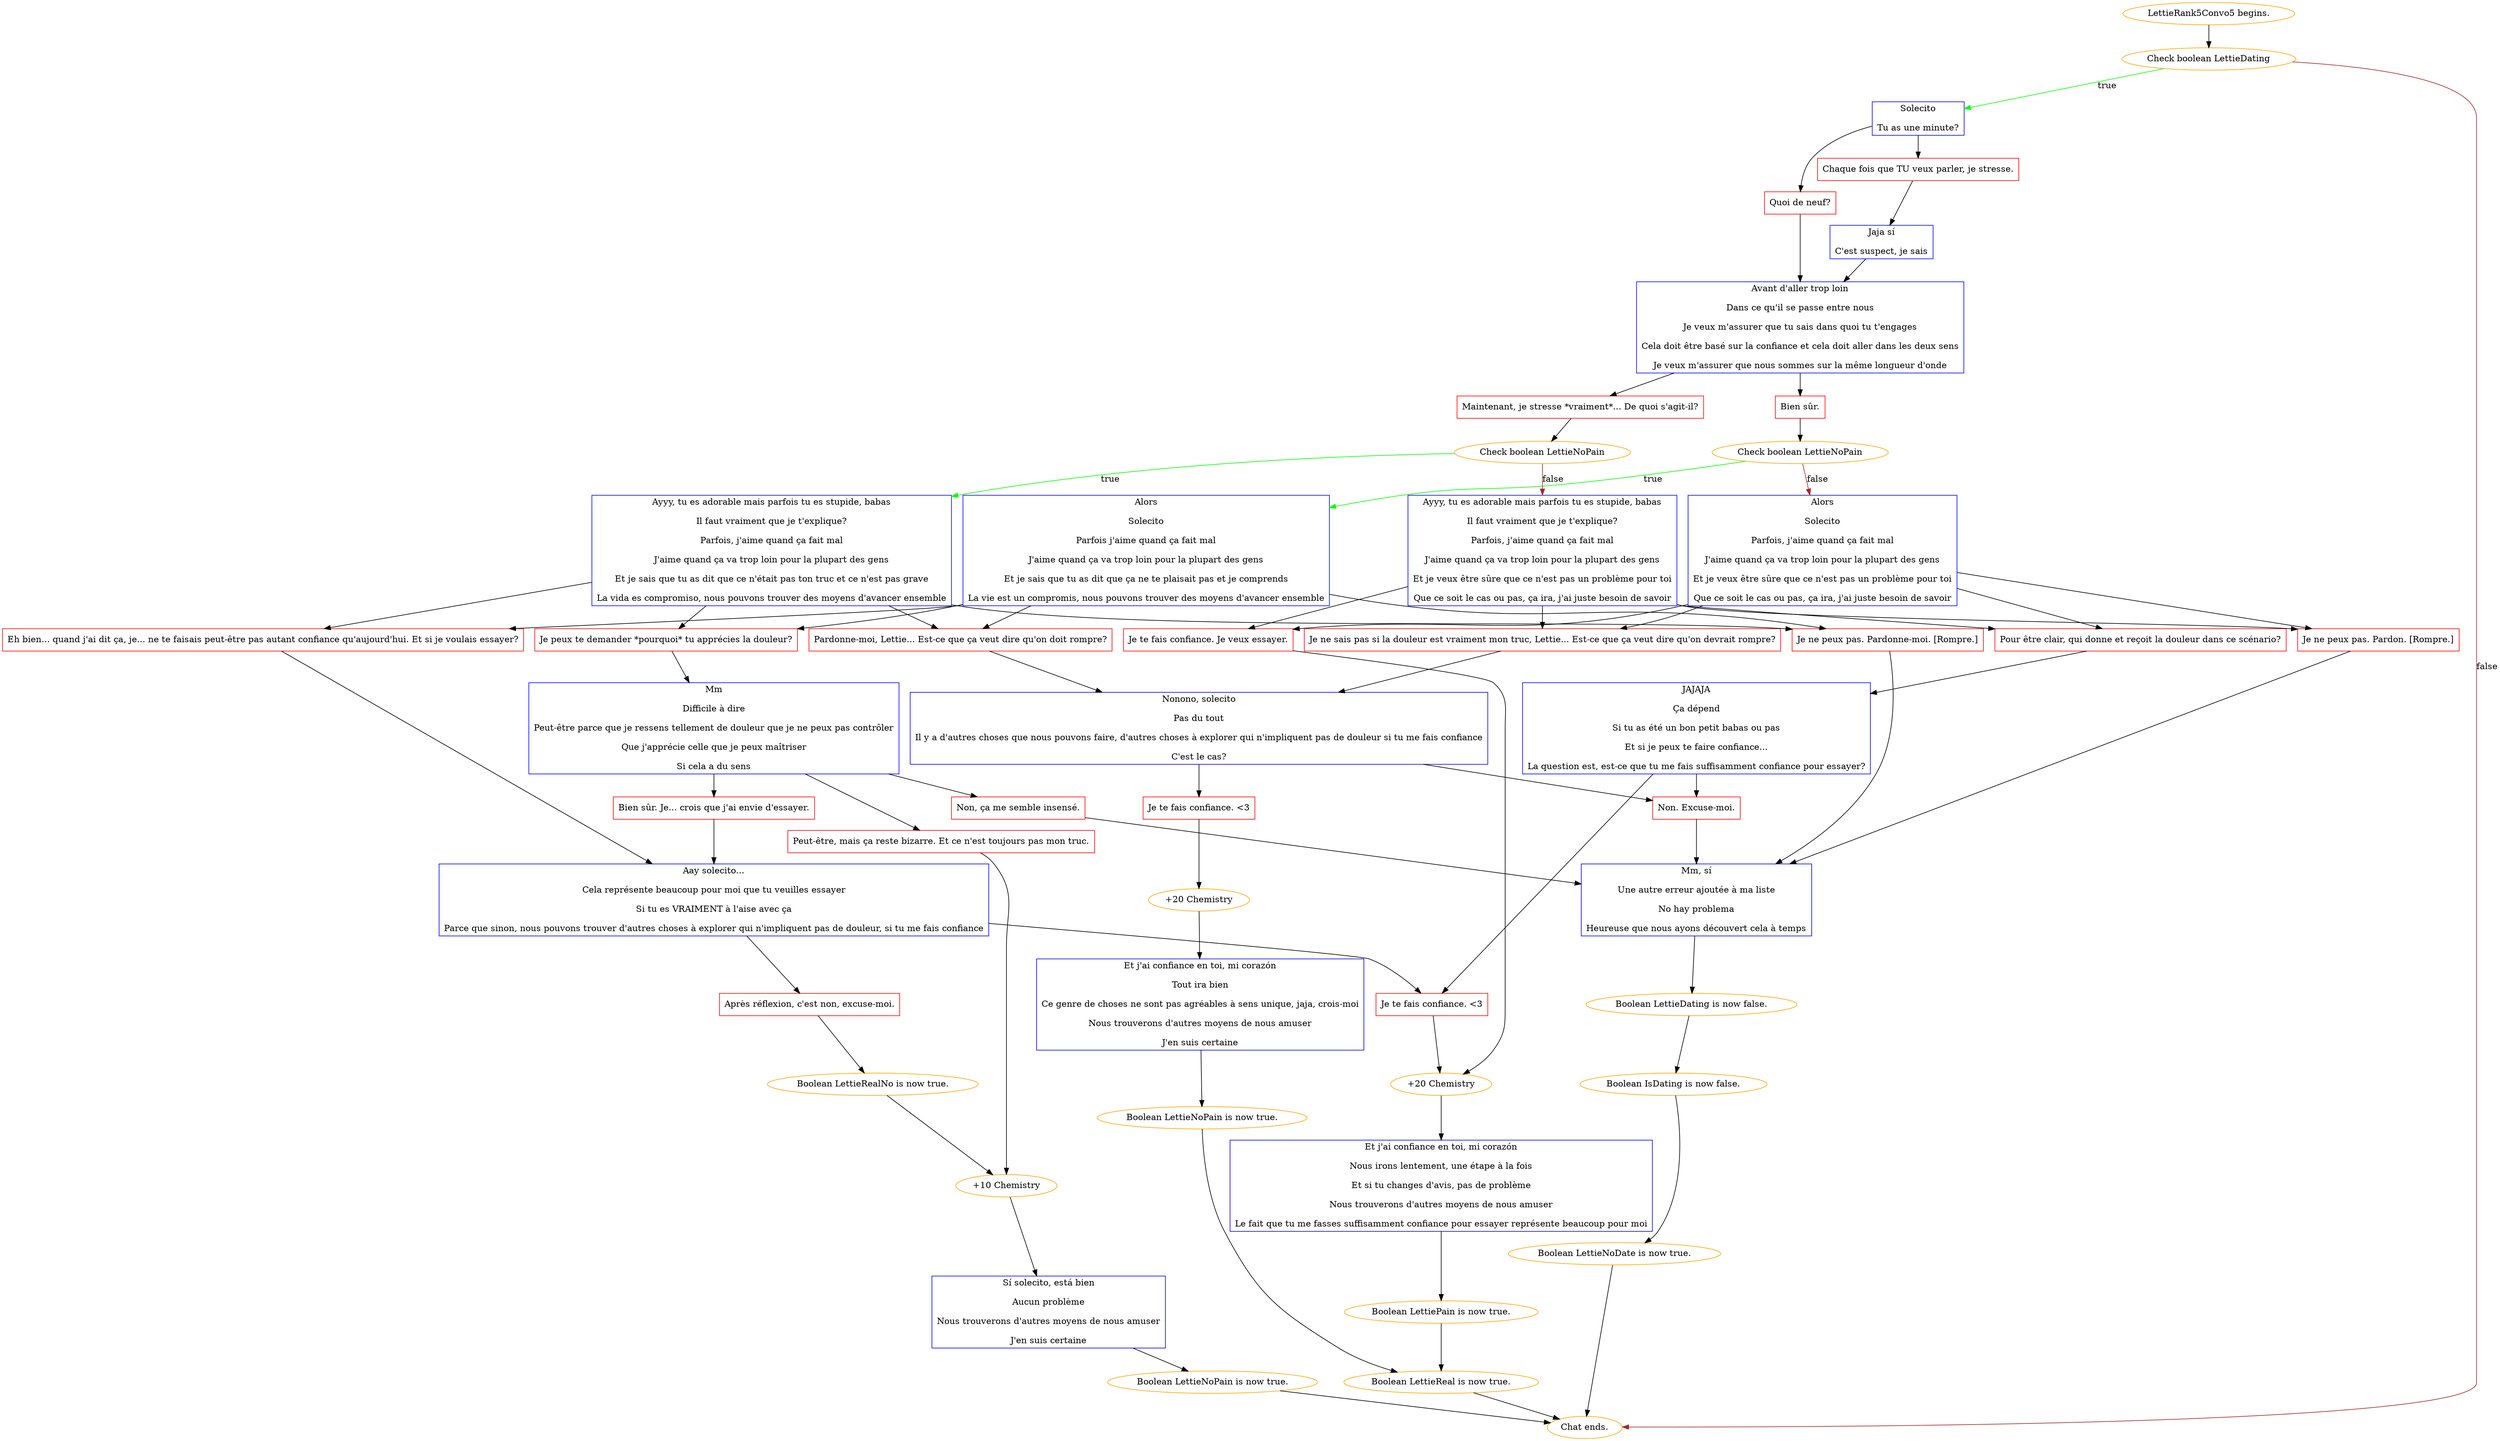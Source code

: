 digraph {
	"LettieRank5Convo5 begins." [color=orange];
		"LettieRank5Convo5 begins." -> j2659188471;
	j2659188471 [label="Check boolean LettieDating",color=orange];
		j2659188471 -> j397872838 [label=true,color=green];
		j2659188471 -> "Chat ends." [label=false,color=brown];
	j397872838 [label="Solecito
Tu as une minute?",shape=box,color=blue];
		j397872838 -> j4292477404;
		j397872838 -> j1991017887;
	"Chat ends." [color=orange];
	j4292477404 [label="Quoi de neuf?",shape=box,color=red];
		j4292477404 -> j2875928944;
	j1991017887 [label="Chaque fois que TU veux parler, je stresse.",shape=box,color=red];
		j1991017887 -> j1053899380;
	j2875928944 [label="Avant d'aller trop loin
Dans ce qu'il se passe entre nous
Je veux m'assurer que tu sais dans quoi tu t'engages
Cela doit être basé sur la confiance et cela doit aller dans les deux sens
Je veux m'assurer que nous sommes sur la même longueur d'onde",shape=box,color=blue];
		j2875928944 -> j1218751636;
		j2875928944 -> j742851205;
	j1053899380 [label="Jaja sí
C'est suspect, je sais",shape=box,color=blue];
		j1053899380 -> j2875928944;
	j1218751636 [label="Bien sûr.",shape=box,color=red];
		j1218751636 -> j3478675834;
	j742851205 [label="Maintenant, je stresse *vraiment*... De quoi s'agit-il?",shape=box,color=red];
		j742851205 -> j1381516603;
	j3478675834 [label="Check boolean LettieNoPain",color=orange];
		j3478675834 -> j2222773914 [label=true,color=green];
		j3478675834 -> j1275970053 [label=false,color=brown];
	j1381516603 [label="Check boolean LettieNoPain",color=orange];
		j1381516603 -> j1265545124 [label=true,color=green];
		j1381516603 -> j2465627427 [label=false,color=brown];
	j2222773914 [label="Alors
Solecito
Parfois j'aime quand ça fait mal
J'aime quand ça va trop loin pour la plupart des gens
Et je sais que tu as dit que ça ne te plaisait pas et je comprends
La vie est un compromis, nous pouvons trouver des moyens d'avancer ensemble",shape=box,color=blue];
		j2222773914 -> j3983923830;
		j2222773914 -> j2851189723;
		j2222773914 -> j3152408915;
		j2222773914 -> j2566165551;
	j1275970053 [label="Alors
Solecito
Parfois, j'aime quand ça fait mal
J'aime quand ça va trop loin pour la plupart des gens
Et je veux être sûre que ce n'est pas un problème pour toi
Que ce soit le cas ou pas, ça ira, j'ai juste besoin de savoir",shape=box,color=blue];
		j1275970053 -> j3292428538;
		j1275970053 -> j2390003381;
		j1275970053 -> j166917882;
		j1275970053 -> j737171403;
	j1265545124 [label="Ayyy, tu es adorable mais parfois tu es stupide, babas
Il faut vraiment que je t'explique?
Parfois, j'aime quand ça fait mal
J'aime quand ça va trop loin pour la plupart des gens
Et je sais que tu as dit que ce n'était pas ton truc et ce n'est pas grave
La vida es compromiso, nous pouvons trouver des moyens d'avancer ensemble",shape=box,color=blue];
		j1265545124 -> j3983923830;
		j1265545124 -> j2851189723;
		j1265545124 -> j3152408915;
		j1265545124 -> j2566165551;
	j2465627427 [label="Ayyy, tu es adorable mais parfois tu es stupide, babas
Il faut vraiment que je t'explique?
Parfois, j'aime quand ça fait mal
J'aime quand ça va trop loin pour la plupart des gens
Et je veux être sûre que ce n'est pas un problème pour toi
Que ce soit le cas ou pas, ça ira, j'ai juste besoin de savoir",shape=box,color=blue];
		j2465627427 -> j3292428538;
		j2465627427 -> j2390003381;
		j2465627427 -> j166917882;
		j2465627427 -> j737171403;
	j3983923830 [label="Pardonne-moi, Lettie... Est-ce que ça veut dire qu'on doit rompre?",shape=box,color=red];
		j3983923830 -> j3149967856;
	j2851189723 [label="Eh bien... quand j'ai dit ça, je... ne te faisais peut-être pas autant confiance qu'aujourd'hui. Et si je voulais essayer?",shape=box,color=red];
		j2851189723 -> j3594186798;
	j3152408915 [label="Je peux te demander *pourquoi* tu apprécies la douleur?",shape=box,color=red];
		j3152408915 -> j3520270618;
	j2566165551 [label="Je ne peux pas. Pardonne-moi. [Rompre.]",shape=box,color=red];
		j2566165551 -> j3912093176;
	j3292428538 [label="Je ne peux pas. Pardon. [Rompre.]",shape=box,color=red];
		j3292428538 -> j3912093176;
	j2390003381 [label="Pour être clair, qui donne et reçoit la douleur dans ce scénario?",shape=box,color=red];
		j2390003381 -> j2467713787;
	j166917882 [label="Je te fais confiance. Je veux essayer.",shape=box,color=red];
		j166917882 -> j3111704064;
	j737171403 [label="Je ne sais pas si la douleur est vraiment mon truc, Lettie... Est-ce que ça veut dire qu'on devrait rompre?",shape=box,color=red];
		j737171403 -> j3149967856;
	j3149967856 [label="Nonono, solecito
Pas du tout
Il y a d'autres choses que nous pouvons faire, d'autres choses à explorer qui n'impliquent pas de douleur si tu me fais confiance
C'est le cas?",shape=box,color=blue];
		j3149967856 -> j2493682535;
		j3149967856 -> j1263070973;
	j3594186798 [label="Aay solecito...
Cela représente beaucoup pour moi que tu veuilles essayer
Si tu es VRAIMENT à l'aise avec ça
Parce que sinon, nous pouvons trouver d'autres choses à explorer qui n'impliquent pas de douleur, si tu me fais confiance",shape=box,color=blue];
		j3594186798 -> j1702944736;
		j3594186798 -> j1461552913;
	j3520270618 [label="Mm
Difficile à dire
Peut-être parce que je ressens tellement de douleur que je ne peux pas contrôler
Que j'apprécie celle que je peux maîtriser
Si cela a du sens",shape=box,color=blue];
		j3520270618 -> j2061561621;
		j3520270618 -> j2706071661;
		j3520270618 -> j4002476567;
	j3912093176 [label="Mm, sí
Une autre erreur ajoutée à ma liste
No hay problema
Heureuse que nous ayons découvert cela à temps",shape=box,color=blue];
		j3912093176 -> j2548450594;
	j2467713787 [label="JAJAJA
Ça dépend
Si tu as été un bon petit babas ou pas
Et si je peux te faire confiance...
La question est, est-ce que tu me fais suffisamment confiance pour essayer?",shape=box,color=blue];
		j2467713787 -> j1702944736;
		j2467713787 -> j1263070973;
	j3111704064 [label="+20 Chemistry",color=orange];
		j3111704064 -> j1877622165;
	j2493682535 [label="Je te fais confiance. <3",shape=box,color=red];
		j2493682535 -> j493156674;
	j1263070973 [label="Non. Excuse-moi.",shape=box,color=red];
		j1263070973 -> j3912093176;
	j1702944736 [label="Je te fais confiance. <3",shape=box,color=red];
		j1702944736 -> j3111704064;
	j1461552913 [label="Après réflexion, c'est non, excuse-moi.",shape=box,color=red];
		j1461552913 -> j2650769672;
	j2061561621 [label="Bien sûr. Je... crois que j'ai envie d'essayer.",shape=box,color=red];
		j2061561621 -> j3594186798;
	j2706071661 [label="Peut-être, mais ça reste bizarre. Et ce n'est toujours pas mon truc.",shape=box,color=red];
		j2706071661 -> j242803964;
	j4002476567 [label="Non, ça me semble insensé.",shape=box,color=red];
		j4002476567 -> j3912093176;
	j2548450594 [label="Boolean LettieDating is now false.",color=orange];
		j2548450594 -> j4086907321;
	j1877622165 [label="Et j'ai confiance en toi, mi corazón
Nous irons lentement, une étape à la fois
Et si tu changes d'avis, pas de problème
Nous trouverons d'autres moyens de nous amuser
Le fait que tu me fasses suffisamment confiance pour essayer représente beaucoup pour moi",shape=box,color=blue];
		j1877622165 -> j482436665;
	j493156674 [label="+20 Chemistry",color=orange];
		j493156674 -> j865295683;
	j2650769672 [label="Boolean LettieRealNo is now true.",color=orange];
		j2650769672 -> j242803964;
	j242803964 [label="+10 Chemistry",color=orange];
		j242803964 -> j1121603769;
	j4086907321 [label="Boolean IsDating is now false.",color=orange];
		j4086907321 -> j2703113057;
	j482436665 [label="Boolean LettiePain is now true.",color=orange];
		j482436665 -> j1472871842;
	j865295683 [label="Et j'ai confiance en toi, mi corazón
Tout ira bien
Ce genre de choses ne sont pas agréables à sens unique, jaja, crois-moi
Nous trouverons d'autres moyens de nous amuser
J'en suis certaine",shape=box,color=blue];
		j865295683 -> j1979783562;
	j1121603769 [label="Sí solecito, está bien
Aucun problème
Nous trouverons d'autres moyens de nous amuser
J'en suis certaine",shape=box,color=blue];
		j1121603769 -> j1152979255;
	j2703113057 [label="Boolean LettieNoDate is now true.",color=orange];
		j2703113057 -> "Chat ends.";
	j1472871842 [label="Boolean LettieReal is now true.",color=orange];
		j1472871842 -> "Chat ends.";
	j1979783562 [label="Boolean LettieNoPain is now true.",color=orange];
		j1979783562 -> j1472871842;
	j1152979255 [label="Boolean LettieNoPain is now true.",color=orange];
		j1152979255 -> "Chat ends.";
}